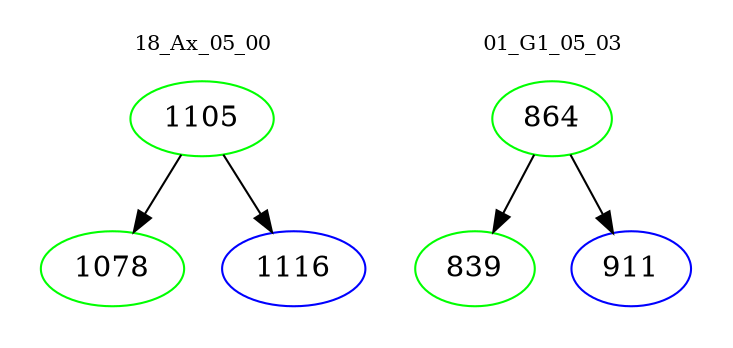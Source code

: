 digraph{
subgraph cluster_0 {
color = white
label = "18_Ax_05_00";
fontsize=10;
T0_1105 [label="1105", color="green"]
T0_1105 -> T0_1078 [color="black"]
T0_1078 [label="1078", color="green"]
T0_1105 -> T0_1116 [color="black"]
T0_1116 [label="1116", color="blue"]
}
subgraph cluster_1 {
color = white
label = "01_G1_05_03";
fontsize=10;
T1_864 [label="864", color="green"]
T1_864 -> T1_839 [color="black"]
T1_839 [label="839", color="green"]
T1_864 -> T1_911 [color="black"]
T1_911 [label="911", color="blue"]
}
}
